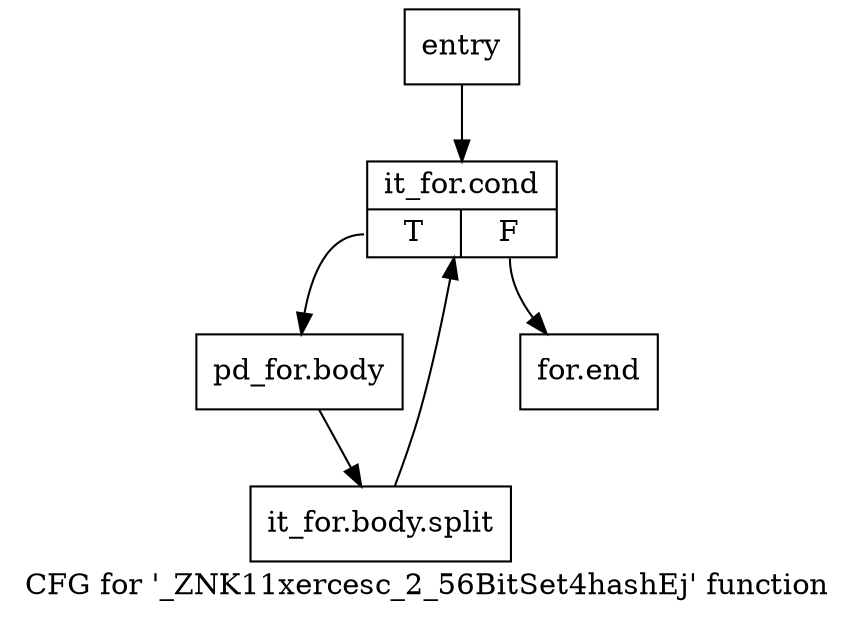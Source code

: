 digraph "CFG for '_ZNK11xercesc_2_56BitSet4hashEj' function" {
	label="CFG for '_ZNK11xercesc_2_56BitSet4hashEj' function";

	Node0x25e8080 [shape=record,label="{entry}"];
	Node0x25e8080 -> Node0x25e80d0;
	Node0x25e80d0 [shape=record,label="{it_for.cond|{<s0>T|<s1>F}}"];
	Node0x25e80d0:s0 -> Node0x25e84d0;
	Node0x25e80d0:s1 -> Node0x25e8520;
	Node0x25e84d0 [shape=record,label="{pd_for.body}"];
	Node0x25e84d0 -> Node0xa32d480;
	Node0xa32d480 [shape=record,label="{it_for.body.split}"];
	Node0xa32d480 -> Node0x25e80d0;
	Node0x25e8520 [shape=record,label="{for.end}"];
}
